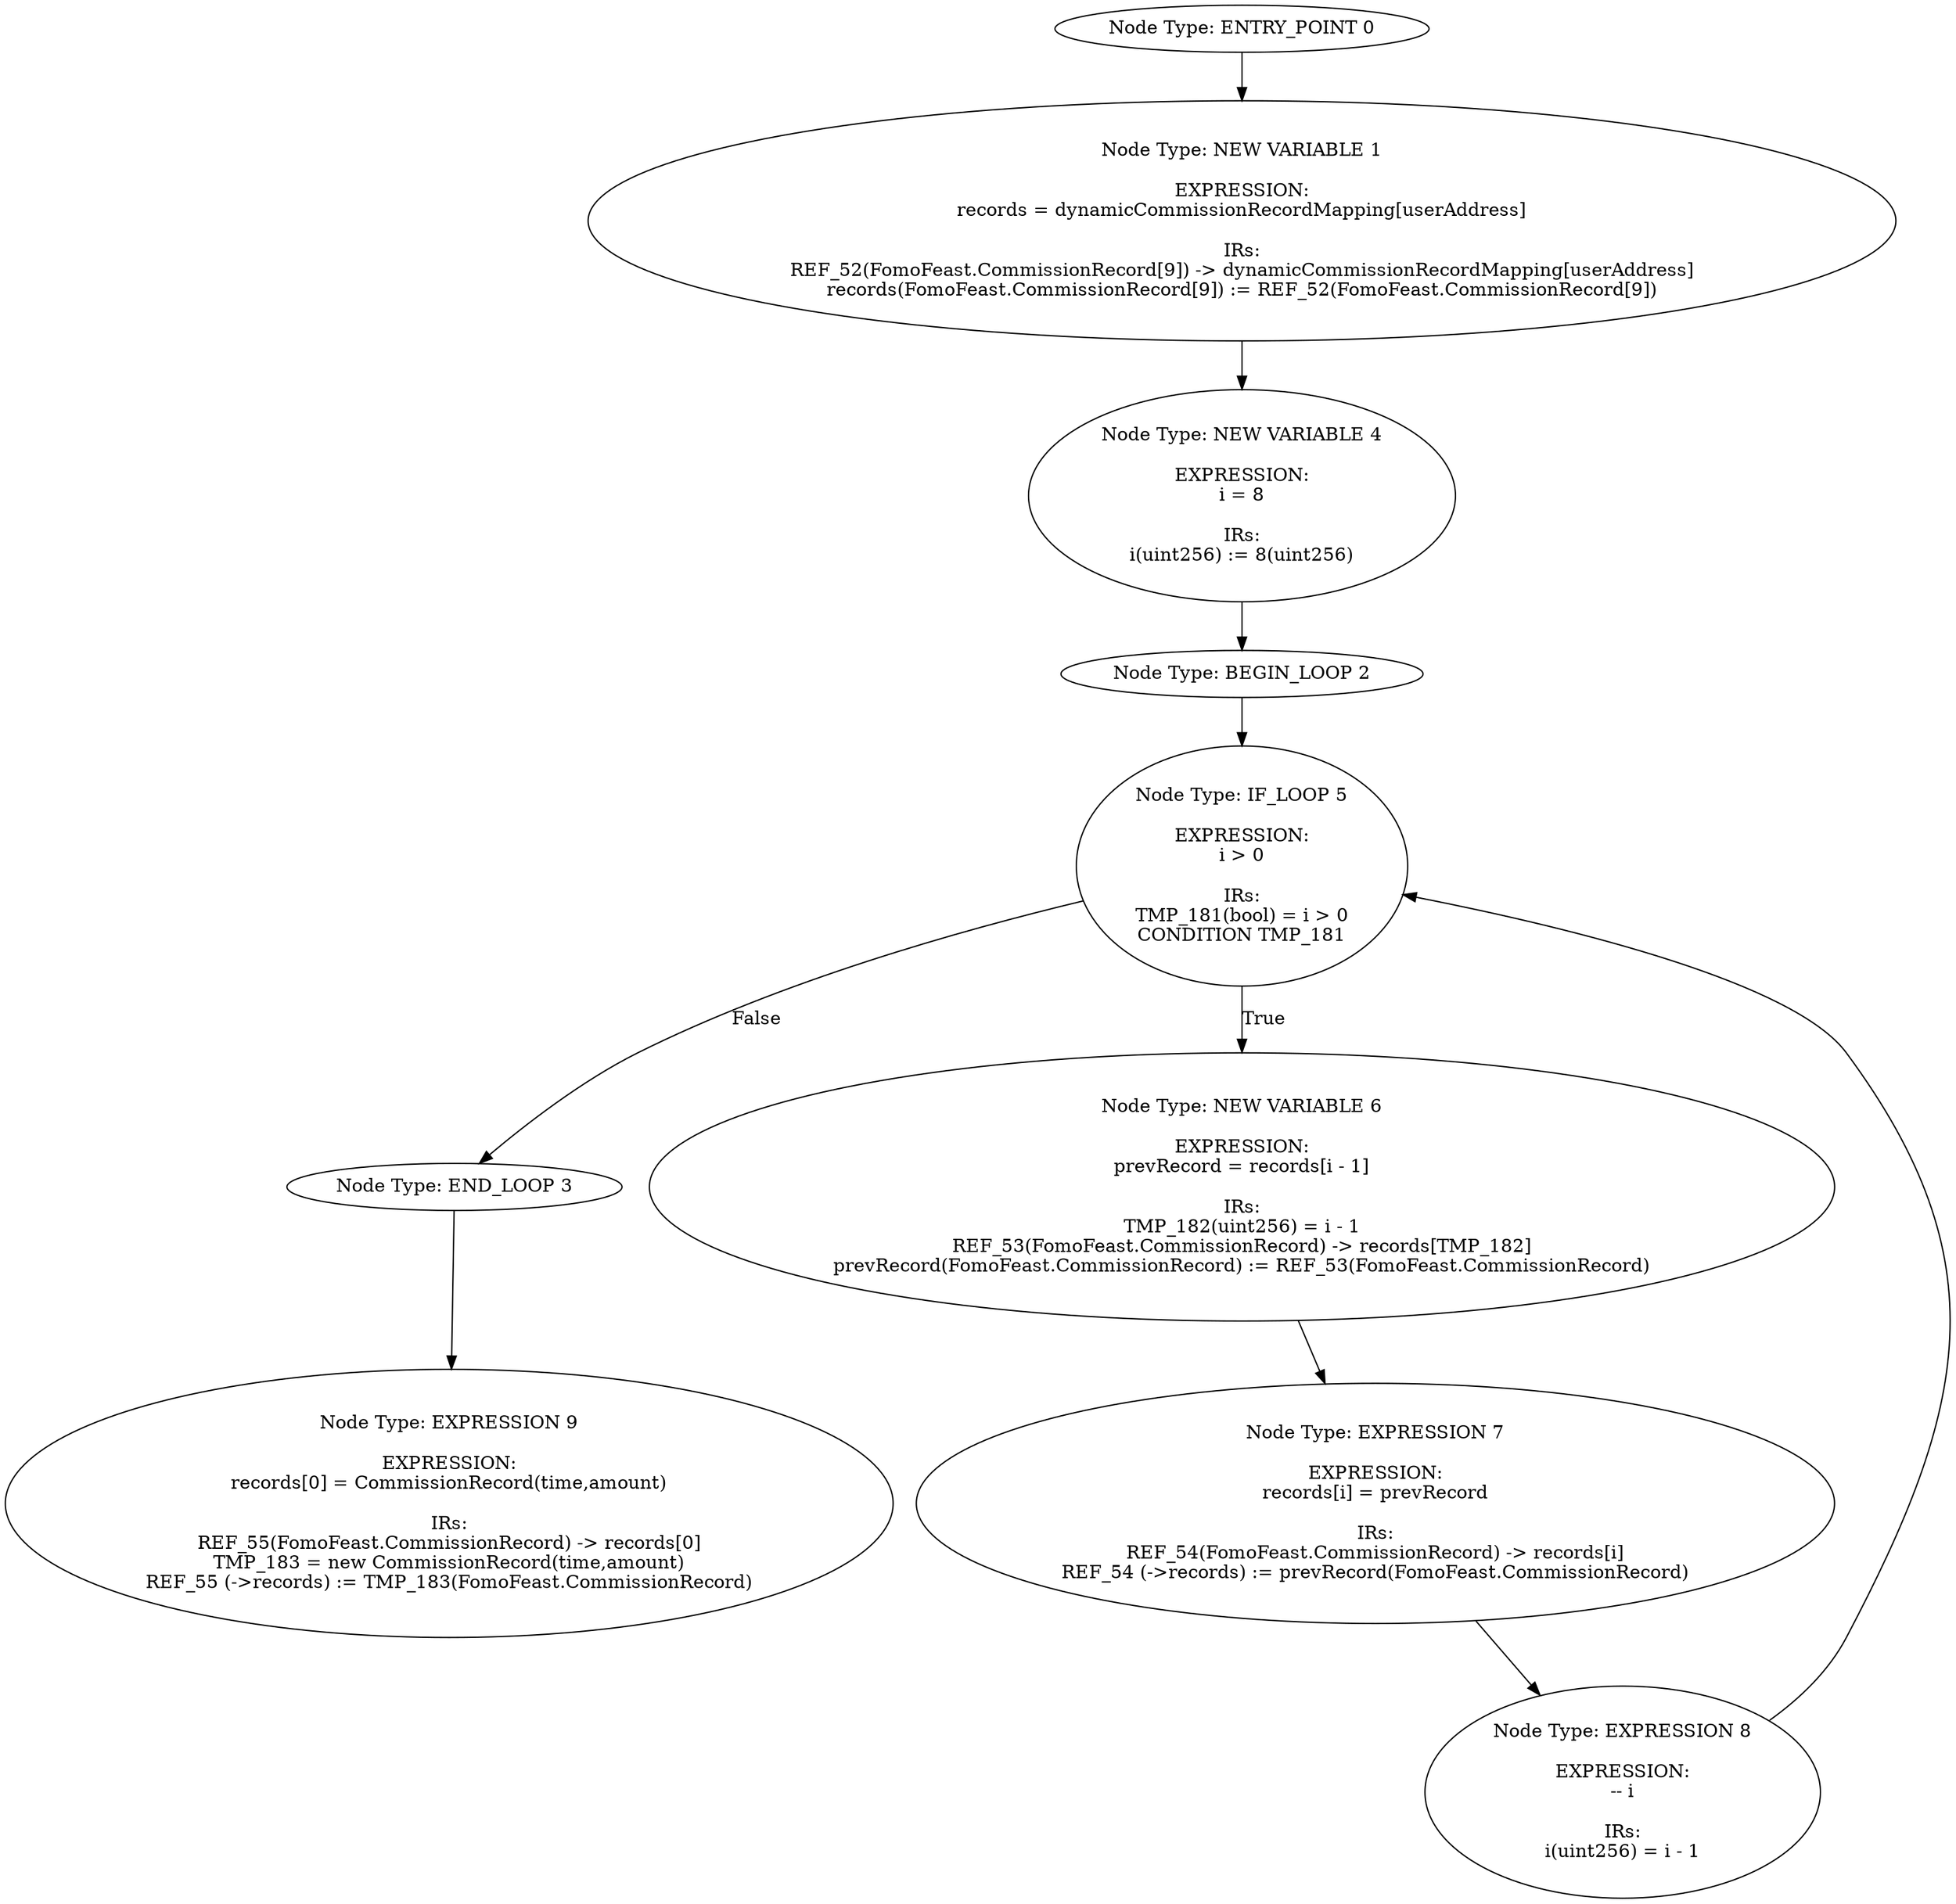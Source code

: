 digraph{
0[label="Node Type: ENTRY_POINT 0
"];
0->1;
1[label="Node Type: NEW VARIABLE 1

EXPRESSION:
records = dynamicCommissionRecordMapping[userAddress]

IRs:
REF_52(FomoFeast.CommissionRecord[9]) -> dynamicCommissionRecordMapping[userAddress]
records(FomoFeast.CommissionRecord[9]) := REF_52(FomoFeast.CommissionRecord[9])"];
1->4;
2[label="Node Type: BEGIN_LOOP 2
"];
2->5;
3[label="Node Type: END_LOOP 3
"];
3->9;
4[label="Node Type: NEW VARIABLE 4

EXPRESSION:
i = 8

IRs:
i(uint256) := 8(uint256)"];
4->2;
5[label="Node Type: IF_LOOP 5

EXPRESSION:
i > 0

IRs:
TMP_181(bool) = i > 0
CONDITION TMP_181"];
5->6[label="True"];
5->3[label="False"];
6[label="Node Type: NEW VARIABLE 6

EXPRESSION:
prevRecord = records[i - 1]

IRs:
TMP_182(uint256) = i - 1
REF_53(FomoFeast.CommissionRecord) -> records[TMP_182]
prevRecord(FomoFeast.CommissionRecord) := REF_53(FomoFeast.CommissionRecord)"];
6->7;
7[label="Node Type: EXPRESSION 7

EXPRESSION:
records[i] = prevRecord

IRs:
REF_54(FomoFeast.CommissionRecord) -> records[i]
REF_54 (->records) := prevRecord(FomoFeast.CommissionRecord)"];
7->8;
8[label="Node Type: EXPRESSION 8

EXPRESSION:
-- i

IRs:
i(uint256) = i - 1"];
8->5;
9[label="Node Type: EXPRESSION 9

EXPRESSION:
records[0] = CommissionRecord(time,amount)

IRs:
REF_55(FomoFeast.CommissionRecord) -> records[0]
TMP_183 = new CommissionRecord(time,amount)
REF_55 (->records) := TMP_183(FomoFeast.CommissionRecord)"];
}
